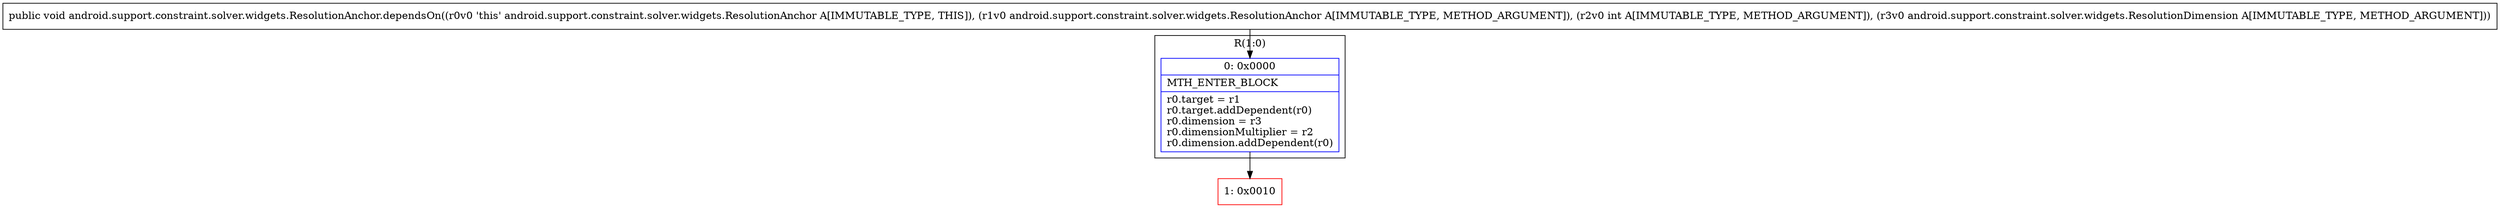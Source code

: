 digraph "CFG forandroid.support.constraint.solver.widgets.ResolutionAnchor.dependsOn(Landroid\/support\/constraint\/solver\/widgets\/ResolutionAnchor;ILandroid\/support\/constraint\/solver\/widgets\/ResolutionDimension;)V" {
subgraph cluster_Region_1398098241 {
label = "R(1:0)";
node [shape=record,color=blue];
Node_0 [shape=record,label="{0\:\ 0x0000|MTH_ENTER_BLOCK\l|r0.target = r1\lr0.target.addDependent(r0)\lr0.dimension = r3\lr0.dimensionMultiplier = r2\lr0.dimension.addDependent(r0)\l}"];
}
Node_1 [shape=record,color=red,label="{1\:\ 0x0010}"];
MethodNode[shape=record,label="{public void android.support.constraint.solver.widgets.ResolutionAnchor.dependsOn((r0v0 'this' android.support.constraint.solver.widgets.ResolutionAnchor A[IMMUTABLE_TYPE, THIS]), (r1v0 android.support.constraint.solver.widgets.ResolutionAnchor A[IMMUTABLE_TYPE, METHOD_ARGUMENT]), (r2v0 int A[IMMUTABLE_TYPE, METHOD_ARGUMENT]), (r3v0 android.support.constraint.solver.widgets.ResolutionDimension A[IMMUTABLE_TYPE, METHOD_ARGUMENT])) }"];
MethodNode -> Node_0;
Node_0 -> Node_1;
}


